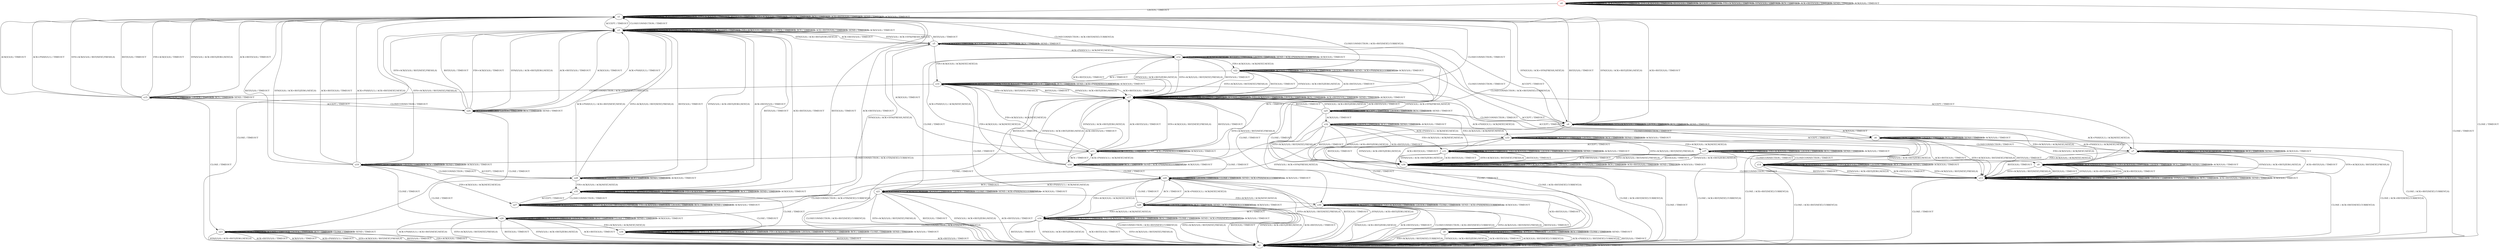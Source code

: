 digraph G {
label=""
s0 [color="red"]
s1
s2
s3
s4
s5
s6
s7
s8
s9
s10
s11
s12
s13
s14
s15
s16
s17
s18
s19
s20
s21
s22
s23
s24
s25
s26
s27
s28
s29
s30
s31
s32
s33
s34
s35
s36
s37
s0 [label="s0"];
s0 -> s0[label=" CLOSECONNECTION / TIMEOUT "]
s0 -> s0[label=" ACK+PSH(V,V,1) / TIMEOUT "]
s0 -> s0[label=" SYN+ACK(V,V,0) / TIMEOUT "]
s0 -> s0[label=" RST(V,V,0) / TIMEOUT "]
s0 -> s0[label=" ACCEPT / TIMEOUT "]
s0 -> s0[label=" FIN+ACK(V,V,0) / TIMEOUT "]
s0 -> s1[label=" LISTEN / TIMEOUT "]
s0 -> s0[label=" SYN(V,V,0) / TIMEOUT "]
s0 -> s0[label=" RCV / TIMEOUT "]
s0 -> s0[label=" ACK+RST(V,V,0) / TIMEOUT "]
s0 -> s2[label=" CLOSE / TIMEOUT "]
s0 -> s0[label=" SEND / TIMEOUT "]
s0 -> s0[label=" ACK(V,V,0) / TIMEOUT "]
s1 [label="s1"];
s1 -> s1[label=" CLOSECONNECTION / TIMEOUT "]
s1 -> s1[label=" ACK+PSH(V,V,1) / TIMEOUT "]
s1 -> s1[label=" SYN+ACK(V,V,0) / TIMEOUT "]
s1 -> s1[label=" RST(V,V,0) / TIMEOUT "]
s1 -> s3[label=" ACCEPT / TIMEOUT "]
s1 -> s1[label=" FIN+ACK(V,V,0) / TIMEOUT "]
s1 -> s1[label=" LISTEN / TIMEOUT "]
s1 -> s4[label=" SYN(V,V,0) / ACK+SYN(FRESH,NEXT,0) "]
s1 -> s1[label=" RCV / TIMEOUT "]
s1 -> s1[label=" ACK+RST(V,V,0) / TIMEOUT "]
s1 -> s2[label=" CLOSE / TIMEOUT "]
s1 -> s1[label=" SEND / TIMEOUT "]
s1 -> s1[label=" ACK(V,V,0) / TIMEOUT "]
s2 [label="s2"];
s2 -> s2[label=" CLOSECONNECTION / TIMEOUT "]
s2 -> s2[label=" ACK+PSH(V,V,1) / TIMEOUT "]
s2 -> s2[label=" SYN+ACK(V,V,0) / TIMEOUT "]
s2 -> s2[label=" RST(V,V,0) / TIMEOUT "]
s2 -> s2[label=" ACCEPT / TIMEOUT "]
s2 -> s2[label=" FIN+ACK(V,V,0) / TIMEOUT "]
s2 -> s2[label=" LISTEN / TIMEOUT "]
s2 -> s2[label=" SYN(V,V,0) / TIMEOUT "]
s2 -> s2[label=" RCV / TIMEOUT "]
s2 -> s2[label=" ACK+RST(V,V,0) / TIMEOUT "]
s2 -> s2[label=" CLOSE / TIMEOUT "]
s2 -> s2[label=" SEND / TIMEOUT "]
s2 -> s2[label=" ACK(V,V,0) / TIMEOUT "]
s3 [label="s3"];
s3 -> s1[label=" CLOSECONNECTION / TIMEOUT "]
s3 -> s3[label=" ACK+PSH(V,V,1) / TIMEOUT "]
s3 -> s3[label=" SYN+ACK(V,V,0) / TIMEOUT "]
s3 -> s3[label=" RST(V,V,0) / TIMEOUT "]
s3 -> s3[label=" ACCEPT / TIMEOUT "]
s3 -> s3[label=" FIN+ACK(V,V,0) / TIMEOUT "]
s3 -> s3[label=" LISTEN / TIMEOUT "]
s3 -> s5[label=" SYN(V,V,0) / ACK+SYN(FRESH,NEXT,0) "]
s3 -> s3[label=" RCV / TIMEOUT "]
s3 -> s3[label=" ACK+RST(V,V,0) / TIMEOUT "]
s3 -> s2[label=" CLOSE / TIMEOUT "]
s3 -> s3[label=" SEND / TIMEOUT "]
s3 -> s3[label=" ACK(V,V,0) / TIMEOUT "]
s4 [label="s4"];
s4 -> s4[label=" CLOSECONNECTION / TIMEOUT "]
s4 -> s7[label=" ACK+PSH(V,V,1) / ACK(NEXT,NEXT,0) "]
s4 -> s4[label=" SYN+ACK(V,V,0) / TIMEOUT "]
s4 -> s1[label=" RST(V,V,0) / TIMEOUT "]
s4 -> s5[label=" ACCEPT / TIMEOUT "]
s4 -> s9[label=" FIN+ACK(V,V,0) / ACK(NEXT,NEXT,0) "]
s4 -> s4[label=" LISTEN / TIMEOUT "]
s4 -> s1[label=" SYN(V,V,0) / ACK+RST(ZERO,NEXT,0) "]
s4 -> s4[label=" RCV / TIMEOUT "]
s4 -> s1[label=" ACK+RST(V,V,0) / TIMEOUT "]
s4 -> s8[label=" CLOSE / TIMEOUT "]
s4 -> s4[label=" SEND / TIMEOUT "]
s4 -> s6[label=" ACK(V,V,0) / TIMEOUT "]
s5 [label="s5"];
s5 -> s4[label=" CLOSECONNECTION / TIMEOUT "]
s5 -> s12[label=" ACK+PSH(V,V,1) / ACK(NEXT,NEXT,0) "]
s5 -> s5[label=" SYN+ACK(V,V,0) / TIMEOUT "]
s5 -> s3[label=" RST(V,V,0) / TIMEOUT "]
s5 -> s5[label=" ACCEPT / TIMEOUT "]
s5 -> s10[label=" FIN+ACK(V,V,0) / ACK(NEXT,NEXT,0) "]
s5 -> s5[label=" LISTEN / TIMEOUT "]
s5 -> s3[label=" SYN(V,V,0) / ACK+RST(ZERO,NEXT,0) "]
s5 -> s5[label=" RCV / TIMEOUT "]
s5 -> s3[label=" ACK+RST(V,V,0) / TIMEOUT "]
s5 -> s8[label=" CLOSE / TIMEOUT "]
s5 -> s5[label=" SEND / TIMEOUT "]
s5 -> s11[label=" ACK(V,V,0) / TIMEOUT "]
s6 [label="s6"];
s6 -> s6[label=" CLOSECONNECTION / TIMEOUT "]
s6 -> s7[label=" ACK+PSH(V,V,1) / ACK(NEXT,NEXT,0) "]
s6 -> s13[label=" SYN+ACK(V,V,0) / RST(NEXT,FRESH,0) "]
s6 -> s13[label=" RST(V,V,0) / TIMEOUT "]
s6 -> s11[label=" ACCEPT / TIMEOUT "]
s6 -> s9[label=" FIN+ACK(V,V,0) / ACK(NEXT,NEXT,0) "]
s6 -> s6[label=" LISTEN / TIMEOUT "]
s6 -> s13[label=" SYN(V,V,0) / ACK+RST(ZERO,NEXT,0) "]
s6 -> s6[label=" RCV / TIMEOUT "]
s6 -> s13[label=" ACK+RST(V,V,0) / TIMEOUT "]
s6 -> s2[label=" CLOSE / ACK+RST(NEXT,CURRENT,0) "]
s6 -> s6[label=" SEND / TIMEOUT "]
s6 -> s6[label=" ACK(V,V,0) / TIMEOUT "]
s7 [label="s7"];
s7 -> s7[label=" CLOSECONNECTION / TIMEOUT "]
s7 -> s7[label=" ACK+PSH(V,V,1) / ACK(NEXT,NEXT,0) "]
s7 -> s13[label=" SYN+ACK(V,V,0) / RST(NEXT,FRESH,0) "]
s7 -> s13[label=" RST(V,V,0) / TIMEOUT "]
s7 -> s12[label=" ACCEPT / TIMEOUT "]
s7 -> s14[label=" FIN+ACK(V,V,0) / ACK(NEXT,NEXT,0) "]
s7 -> s7[label=" LISTEN / TIMEOUT "]
s7 -> s13[label=" SYN(V,V,0) / ACK+RST(ZERO,NEXT,0) "]
s7 -> s7[label=" RCV / TIMEOUT "]
s7 -> s13[label=" ACK+RST(V,V,0) / TIMEOUT "]
s7 -> s2[label=" CLOSE / ACK+RST(NEXT,CURRENT,0) "]
s7 -> s7[label=" SEND / TIMEOUT "]
s7 -> s7[label=" ACK(V,V,0) / TIMEOUT "]
s8 [label="s8"];
s8 -> s8[label=" CLOSECONNECTION / TIMEOUT "]
s8 -> s2[label=" ACK+PSH(V,V,1) / RST(NEXT,CURRENT,0) "]
s8 -> s8[label=" SYN+ACK(V,V,0) / TIMEOUT "]
s8 -> s2[label=" RST(V,V,0) / TIMEOUT "]
s8 -> s8[label=" ACCEPT / TIMEOUT "]
s8 -> s2[label=" FIN+ACK(V,V,0) / RST(NEXT,CURRENT,0) "]
s8 -> s8[label=" LISTEN / TIMEOUT "]
s8 -> s2[label=" SYN(V,V,0) / ACK+RST(ZERO,NEXT,0) "]
s8 -> s8[label=" RCV / TIMEOUT "]
s8 -> s2[label=" ACK+RST(V,V,0) / TIMEOUT "]
s8 -> s8[label=" CLOSE / TIMEOUT "]
s8 -> s8[label=" SEND / TIMEOUT "]
s8 -> s2[label=" ACK(V,V,0) / RST(NEXT,CURRENT,0) "]
s9 [label="s9"];
s9 -> s9[label=" CLOSECONNECTION / TIMEOUT "]
s9 -> s9[label=" ACK+PSH(V,V,1) / TIMEOUT "]
s9 -> s13[label=" SYN+ACK(V,V,0) / RST(NEXT,FRESH,0) "]
s9 -> s13[label=" RST(V,V,0) / TIMEOUT "]
s9 -> s10[label=" ACCEPT / TIMEOUT "]
s9 -> s9[label=" FIN+ACK(V,V,0) / TIMEOUT "]
s9 -> s9[label=" LISTEN / TIMEOUT "]
s9 -> s13[label=" SYN(V,V,0) / ACK+RST(ZERO,NEXT,0) "]
s9 -> s9[label=" RCV / TIMEOUT "]
s9 -> s13[label=" ACK+RST(V,V,0) / TIMEOUT "]
s9 -> s2[label=" CLOSE / ACK+RST(NEXT,CURRENT,0) "]
s9 -> s9[label=" SEND / TIMEOUT "]
s9 -> s9[label=" ACK(V,V,0) / TIMEOUT "]
s10 [label="s10"];
s10 -> s15[label=" CLOSECONNECTION / ACK+FIN(NEXT,CURRENT,0) "]
s10 -> s10[label=" ACK+PSH(V,V,1) / TIMEOUT "]
s10 -> s17[label=" SYN+ACK(V,V,0) / RST(NEXT,FRESH,0) "]
s10 -> s17[label=" RST(V,V,0) / TIMEOUT "]
s10 -> s10[label=" ACCEPT / TIMEOUT "]
s10 -> s10[label=" FIN+ACK(V,V,0) / TIMEOUT "]
s10 -> s10[label=" LISTEN / TIMEOUT "]
s10 -> s17[label=" SYN(V,V,0) / ACK+RST(ZERO,NEXT,0) "]
s10 -> s10[label=" RCV / TIMEOUT "]
s10 -> s17[label=" ACK+RST(V,V,0) / TIMEOUT "]
s10 -> s16[label=" CLOSE / TIMEOUT "]
s10 -> s10[label=" SEND / ACK+PSH(NEXT,CURRENT,1) "]
s10 -> s10[label=" ACK(V,V,0) / TIMEOUT "]
s11 [label="s11"];
s11 -> s19[label=" CLOSECONNECTION / ACK+FIN(NEXT,CURRENT,0) "]
s11 -> s12[label=" ACK+PSH(V,V,1) / ACK(NEXT,NEXT,0) "]
s11 -> s17[label=" SYN+ACK(V,V,0) / RST(NEXT,FRESH,0) "]
s11 -> s17[label=" RST(V,V,0) / TIMEOUT "]
s11 -> s11[label=" ACCEPT / TIMEOUT "]
s11 -> s10[label=" FIN+ACK(V,V,0) / ACK(NEXT,NEXT,0) "]
s11 -> s11[label=" LISTEN / TIMEOUT "]
s11 -> s17[label=" SYN(V,V,0) / ACK+RST(ZERO,NEXT,0) "]
s11 -> s18[label=" RCV / TIMEOUT "]
s11 -> s17[label=" ACK+RST(V,V,0) / TIMEOUT "]
s11 -> s20[label=" CLOSE / TIMEOUT "]
s11 -> s11[label=" SEND / ACK+PSH(NEXT,CURRENT,1) "]
s11 -> s11[label=" ACK(V,V,0) / TIMEOUT "]
s12 [label="s12"];
s12 -> s1[label=" CLOSECONNECTION / ACK+RST(NEXT,CURRENT,0) "]
s12 -> s12[label=" ACK+PSH(V,V,1) / ACK(NEXT,NEXT,0) "]
s12 -> s17[label=" SYN+ACK(V,V,0) / RST(NEXT,FRESH,0) "]
s12 -> s17[label=" RST(V,V,0) / TIMEOUT "]
s12 -> s12[label=" ACCEPT / TIMEOUT "]
s12 -> s22[label=" FIN+ACK(V,V,0) / ACK(NEXT,NEXT,0) "]
s12 -> s12[label=" LISTEN / TIMEOUT "]
s12 -> s17[label=" SYN(V,V,0) / ACK+RST(ZERO,NEXT,0) "]
s12 -> s11[label=" RCV / TIMEOUT "]
s12 -> s17[label=" ACK+RST(V,V,0) / TIMEOUT "]
s12 -> s21[label=" CLOSE / TIMEOUT "]
s12 -> s12[label=" SEND / ACK+PSH(NEXT,CURRENT,1) "]
s12 -> s12[label=" ACK(V,V,0) / TIMEOUT "]
s13 [label="s13"];
s13 -> s13[label=" CLOSECONNECTION / TIMEOUT "]
s13 -> s13[label=" ACK+PSH(V,V,1) / TIMEOUT "]
s13 -> s13[label=" SYN+ACK(V,V,0) / TIMEOUT "]
s13 -> s13[label=" RST(V,V,0) / TIMEOUT "]
s13 -> s17[label=" ACCEPT / TIMEOUT "]
s13 -> s13[label=" FIN+ACK(V,V,0) / TIMEOUT "]
s13 -> s13[label=" LISTEN / TIMEOUT "]
s13 -> s13[label=" SYN(V,V,0) / TIMEOUT "]
s13 -> s13[label=" RCV / TIMEOUT "]
s13 -> s13[label=" ACK+RST(V,V,0) / TIMEOUT "]
s13 -> s2[label=" CLOSE / TIMEOUT "]
s13 -> s13[label=" SEND / TIMEOUT "]
s13 -> s13[label=" ACK(V,V,0) / TIMEOUT "]
s14 [label="s14"];
s14 -> s14[label=" CLOSECONNECTION / TIMEOUT "]
s14 -> s14[label=" ACK+PSH(V,V,1) / TIMEOUT "]
s14 -> s13[label=" SYN+ACK(V,V,0) / RST(NEXT,FRESH,0) "]
s14 -> s13[label=" RST(V,V,0) / TIMEOUT "]
s14 -> s22[label=" ACCEPT / TIMEOUT "]
s14 -> s14[label=" FIN+ACK(V,V,0) / TIMEOUT "]
s14 -> s14[label=" LISTEN / TIMEOUT "]
s14 -> s13[label=" SYN(V,V,0) / ACK+RST(ZERO,NEXT,0) "]
s14 -> s14[label=" RCV / TIMEOUT "]
s14 -> s13[label=" ACK+RST(V,V,0) / TIMEOUT "]
s14 -> s2[label=" CLOSE / ACK+RST(NEXT,CURRENT,0) "]
s14 -> s14[label=" SEND / TIMEOUT "]
s14 -> s14[label=" ACK(V,V,0) / TIMEOUT "]
s15 [label="s15"];
s15 -> s15[label=" CLOSECONNECTION / TIMEOUT "]
s15 -> s1[label=" ACK+PSH(V,V,1) / TIMEOUT "]
s15 -> s1[label=" SYN+ACK(V,V,0) / RST(NEXT,FRESH,0) "]
s15 -> s1[label=" RST(V,V,0) / TIMEOUT "]
s15 -> s24[label=" ACCEPT / TIMEOUT "]
s15 -> s1[label=" FIN+ACK(V,V,0) / TIMEOUT "]
s15 -> s15[label=" LISTEN / TIMEOUT "]
s15 -> s1[label=" SYN(V,V,0) / ACK+RST(ZERO,NEXT,0) "]
s15 -> s15[label=" RCV / TIMEOUT "]
s15 -> s1[label=" ACK+RST(V,V,0) / TIMEOUT "]
s15 -> s23[label=" CLOSE / TIMEOUT "]
s15 -> s15[label=" SEND / TIMEOUT "]
s15 -> s1[label=" ACK(V,V,0) / TIMEOUT "]
s16 [label="s16"];
s16 -> s23[label=" CLOSECONNECTION / ACK+FIN(NEXT,CURRENT,0) "]
s16 -> s16[label=" ACK+PSH(V,V,1) / TIMEOUT "]
s16 -> s2[label=" SYN+ACK(V,V,0) / RST(NEXT,FRESH,0) "]
s16 -> s2[label=" RST(V,V,0) / TIMEOUT "]
s16 -> s16[label=" ACCEPT / TIMEOUT "]
s16 -> s16[label=" FIN+ACK(V,V,0) / TIMEOUT "]
s16 -> s16[label=" LISTEN / TIMEOUT "]
s16 -> s2[label=" SYN(V,V,0) / ACK+RST(ZERO,NEXT,0) "]
s16 -> s16[label=" RCV / TIMEOUT "]
s16 -> s2[label=" ACK+RST(V,V,0) / TIMEOUT "]
s16 -> s16[label=" CLOSE / TIMEOUT "]
s16 -> s16[label=" SEND / ACK+PSH(NEXT,CURRENT,1) "]
s16 -> s16[label=" ACK(V,V,0) / TIMEOUT "]
s17 [label="s17"];
s17 -> s1[label=" CLOSECONNECTION / TIMEOUT "]
s17 -> s17[label=" ACK+PSH(V,V,1) / TIMEOUT "]
s17 -> s17[label=" SYN+ACK(V,V,0) / TIMEOUT "]
s17 -> s17[label=" RST(V,V,0) / TIMEOUT "]
s17 -> s17[label=" ACCEPT / TIMEOUT "]
s17 -> s17[label=" FIN+ACK(V,V,0) / TIMEOUT "]
s17 -> s17[label=" LISTEN / TIMEOUT "]
s17 -> s25[label=" SYN(V,V,0) / ACK+SYN(FRESH,NEXT,0) "]
s17 -> s17[label=" RCV / TIMEOUT "]
s17 -> s17[label=" ACK+RST(V,V,0) / TIMEOUT "]
s17 -> s2[label=" CLOSE / TIMEOUT "]
s17 -> s17[label=" SEND / TIMEOUT "]
s17 -> s17[label=" ACK(V,V,0) / TIMEOUT "]
s18 [label="s18"];
s18 -> s1[label=" CLOSECONNECTION / ACK+RST(NEXT,CURRENT,0) "]
s18 -> s11[label=" ACK+PSH(V,V,1) / ACK(NEXT,NEXT,0) "]
s18 -> s17[label=" SYN+ACK(V,V,0) / RST(NEXT,FRESH,0) "]
s18 -> s17[label=" RST(V,V,0) / TIMEOUT "]
s18 -> s18[label=" ACCEPT / TIMEOUT "]
s18 -> s10[label=" FIN+ACK(V,V,0) / ACK(NEXT,NEXT,0) "]
s18 -> s18[label=" LISTEN / TIMEOUT "]
s18 -> s17[label=" SYN(V,V,0) / ACK+RST(ZERO,NEXT,0) "]
s18 -> s18[label=" RCV / TIMEOUT "]
s18 -> s17[label=" ACK+RST(V,V,0) / TIMEOUT "]
s18 -> s20[label=" CLOSE / TIMEOUT "]
s18 -> s18[label=" SEND / ACK+PSH(NEXT,CURRENT,1) "]
s18 -> s18[label=" ACK(V,V,0) / TIMEOUT "]
s19 [label="s19"];
s19 -> s19[label=" CLOSECONNECTION / TIMEOUT "]
s19 -> s1[label=" ACK+PSH(V,V,1) / ACK+RST(NEXT,NEXT,0) "]
s19 -> s1[label=" SYN+ACK(V,V,0) / RST(NEXT,FRESH,0) "]
s19 -> s1[label=" RST(V,V,0) / TIMEOUT "]
s19 -> s28[label=" ACCEPT / TIMEOUT "]
s19 -> s27[label=" FIN+ACK(V,V,0) / ACK(NEXT,NEXT,0) "]
s19 -> s19[label=" LISTEN / TIMEOUT "]
s19 -> s1[label=" SYN(V,V,0) / ACK+RST(ZERO,NEXT,0) "]
s19 -> s19[label=" RCV / TIMEOUT "]
s19 -> s1[label=" ACK+RST(V,V,0) / TIMEOUT "]
s19 -> s26[label=" CLOSE / TIMEOUT "]
s19 -> s19[label=" SEND / TIMEOUT "]
s19 -> s19[label=" ACK(V,V,0) / TIMEOUT "]
s20 [label="s20"];
s20 -> s26[label=" CLOSECONNECTION / ACK+FIN(NEXT,CURRENT,0) "]
s20 -> s21[label=" ACK+PSH(V,V,1) / ACK(NEXT,NEXT,0) "]
s20 -> s2[label=" SYN+ACK(V,V,0) / RST(NEXT,FRESH,0) "]
s20 -> s2[label=" RST(V,V,0) / TIMEOUT "]
s20 -> s20[label=" ACCEPT / TIMEOUT "]
s20 -> s16[label=" FIN+ACK(V,V,0) / ACK(NEXT,NEXT,0) "]
s20 -> s20[label=" LISTEN / TIMEOUT "]
s20 -> s2[label=" SYN(V,V,0) / ACK+RST(ZERO,NEXT,0) "]
s20 -> s29[label=" RCV / TIMEOUT "]
s20 -> s2[label=" ACK+RST(V,V,0) / TIMEOUT "]
s20 -> s20[label=" CLOSE / TIMEOUT "]
s20 -> s20[label=" SEND / ACK+PSH(NEXT,CURRENT,1) "]
s20 -> s20[label=" ACK(V,V,0) / TIMEOUT "]
s21 [label="s21"];
s21 -> s2[label=" CLOSECONNECTION / ACK+RST(NEXT,CURRENT,0) "]
s21 -> s21[label=" ACK+PSH(V,V,1) / ACK(NEXT,NEXT,0) "]
s21 -> s2[label=" SYN+ACK(V,V,0) / RST(NEXT,FRESH,0) "]
s21 -> s2[label=" RST(V,V,0) / TIMEOUT "]
s21 -> s21[label=" ACCEPT / TIMEOUT "]
s21 -> s30[label=" FIN+ACK(V,V,0) / ACK(NEXT,NEXT,0) "]
s21 -> s21[label=" LISTEN / TIMEOUT "]
s21 -> s2[label=" SYN(V,V,0) / ACK+RST(ZERO,NEXT,0) "]
s21 -> s20[label=" RCV / TIMEOUT "]
s21 -> s2[label=" ACK+RST(V,V,0) / TIMEOUT "]
s21 -> s21[label=" CLOSE / TIMEOUT "]
s21 -> s21[label=" SEND / ACK+PSH(NEXT,CURRENT,1) "]
s21 -> s21[label=" ACK(V,V,0) / TIMEOUT "]
s22 [label="s22"];
s22 -> s1[label=" CLOSECONNECTION / ACK+RST(NEXT,CURRENT,0) "]
s22 -> s22[label=" ACK+PSH(V,V,1) / TIMEOUT "]
s22 -> s17[label=" SYN+ACK(V,V,0) / RST(NEXT,FRESH,0) "]
s22 -> s17[label=" RST(V,V,0) / TIMEOUT "]
s22 -> s22[label=" ACCEPT / TIMEOUT "]
s22 -> s22[label=" FIN+ACK(V,V,0) / TIMEOUT "]
s22 -> s22[label=" LISTEN / TIMEOUT "]
s22 -> s17[label=" SYN(V,V,0) / ACK+RST(ZERO,NEXT,0) "]
s22 -> s10[label=" RCV / TIMEOUT "]
s22 -> s17[label=" ACK+RST(V,V,0) / TIMEOUT "]
s22 -> s30[label=" CLOSE / TIMEOUT "]
s22 -> s22[label=" SEND / ACK+PSH(NEXT,CURRENT,1) "]
s22 -> s22[label=" ACK(V,V,0) / TIMEOUT "]
s23 [label="s23"];
s23 -> s23[label=" CLOSECONNECTION / TIMEOUT "]
s23 -> s2[label=" ACK+PSH(V,V,1) / TIMEOUT "]
s23 -> s2[label=" SYN+ACK(V,V,0) / RST(NEXT,FRESH,0) "]
s23 -> s2[label=" RST(V,V,0) / TIMEOUT "]
s23 -> s23[label=" ACCEPT / TIMEOUT "]
s23 -> s2[label=" FIN+ACK(V,V,0) / TIMEOUT "]
s23 -> s23[label=" LISTEN / TIMEOUT "]
s23 -> s2[label=" SYN(V,V,0) / ACK+RST(ZERO,NEXT,0) "]
s23 -> s23[label=" RCV / TIMEOUT "]
s23 -> s2[label=" ACK+RST(V,V,0) / TIMEOUT "]
s23 -> s23[label=" CLOSE / TIMEOUT "]
s23 -> s23[label=" SEND / TIMEOUT "]
s23 -> s2[label=" ACK(V,V,0) / TIMEOUT "]
s24 [label="s24"];
s24 -> s15[label=" CLOSECONNECTION / TIMEOUT "]
s24 -> s3[label=" ACK+PSH(V,V,1) / TIMEOUT "]
s24 -> s3[label=" SYN+ACK(V,V,0) / RST(NEXT,FRESH,0) "]
s24 -> s3[label=" RST(V,V,0) / TIMEOUT "]
s24 -> s24[label=" ACCEPT / TIMEOUT "]
s24 -> s3[label=" FIN+ACK(V,V,0) / TIMEOUT "]
s24 -> s24[label=" LISTEN / TIMEOUT "]
s24 -> s3[label=" SYN(V,V,0) / ACK+RST(ZERO,NEXT,0) "]
s24 -> s24[label=" RCV / TIMEOUT "]
s24 -> s3[label=" ACK+RST(V,V,0) / TIMEOUT "]
s24 -> s23[label=" CLOSE / TIMEOUT "]
s24 -> s24[label=" SEND / TIMEOUT "]
s24 -> s3[label=" ACK(V,V,0) / TIMEOUT "]
s25 [label="s25"];
s25 -> s4[label=" CLOSECONNECTION / TIMEOUT "]
s25 -> s33[label=" ACK+PSH(V,V,1) / ACK(NEXT,NEXT,0) "]
s25 -> s25[label=" SYN+ACK(V,V,0) / TIMEOUT "]
s25 -> s17[label=" RST(V,V,0) / TIMEOUT "]
s25 -> s25[label=" ACCEPT / TIMEOUT "]
s25 -> s31[label=" FIN+ACK(V,V,0) / ACK(NEXT,NEXT,0) "]
s25 -> s25[label=" LISTEN / TIMEOUT "]
s25 -> s17[label=" SYN(V,V,0) / ACK+RST(ZERO,NEXT,0) "]
s25 -> s25[label=" RCV / TIMEOUT "]
s25 -> s17[label=" ACK+RST(V,V,0) / TIMEOUT "]
s25 -> s8[label=" CLOSE / TIMEOUT "]
s25 -> s25[label=" SEND / TIMEOUT "]
s25 -> s32[label=" ACK(V,V,0) / TIMEOUT "]
s26 [label="s26"];
s26 -> s26[label=" CLOSECONNECTION / TIMEOUT "]
s26 -> s2[label=" ACK+PSH(V,V,1) / ACK+RST(NEXT,NEXT,0) "]
s26 -> s2[label=" SYN+ACK(V,V,0) / RST(NEXT,FRESH,0) "]
s26 -> s2[label=" RST(V,V,0) / TIMEOUT "]
s26 -> s26[label=" ACCEPT / TIMEOUT "]
s26 -> s34[label=" FIN+ACK(V,V,0) / ACK(NEXT,NEXT,0) "]
s26 -> s26[label=" LISTEN / TIMEOUT "]
s26 -> s2[label=" SYN(V,V,0) / ACK+RST(ZERO,NEXT,0) "]
s26 -> s26[label=" RCV / TIMEOUT "]
s26 -> s2[label=" ACK+RST(V,V,0) / TIMEOUT "]
s26 -> s26[label=" CLOSE / TIMEOUT "]
s26 -> s26[label=" SEND / TIMEOUT "]
s26 -> s26[label=" ACK(V,V,0) / TIMEOUT "]
s27 [label="s27"];
s27 -> s27[label=" CLOSECONNECTION / TIMEOUT "]
s27 -> s27[label=" ACK+PSH(V,V,1) / TIMEOUT "]
s27 -> s27[label=" SYN+ACK(V,V,0) / RST(NEXT,FRESH,0) "]
s27 -> s1[label=" RST(V,V,0) / TIMEOUT "]
s27 -> s35[label=" ACCEPT / TIMEOUT "]
s27 -> s27[label=" FIN+ACK(V,V,0) / TIMEOUT "]
s27 -> s27[label=" LISTEN / TIMEOUT "]
s27 -> s4[label=" SYN(V,V,0) / ACK+SYN(FRESH,NEXT,0) "]
s27 -> s27[label=" RCV / TIMEOUT "]
s27 -> s1[label=" ACK+RST(V,V,0) / TIMEOUT "]
s27 -> s34[label=" CLOSE / TIMEOUT "]
s27 -> s27[label=" SEND / TIMEOUT "]
s27 -> s27[label=" ACK(V,V,0) / TIMEOUT "]
s28 [label="s28"];
s28 -> s19[label=" CLOSECONNECTION / TIMEOUT "]
s28 -> s3[label=" ACK+PSH(V,V,1) / ACK+RST(NEXT,NEXT,0) "]
s28 -> s3[label=" SYN+ACK(V,V,0) / RST(NEXT,FRESH,0) "]
s28 -> s3[label=" RST(V,V,0) / TIMEOUT "]
s28 -> s28[label=" ACCEPT / TIMEOUT "]
s28 -> s35[label=" FIN+ACK(V,V,0) / ACK(NEXT,NEXT,0) "]
s28 -> s28[label=" LISTEN / TIMEOUT "]
s28 -> s3[label=" SYN(V,V,0) / ACK+RST(ZERO,NEXT,0) "]
s28 -> s28[label=" RCV / TIMEOUT "]
s28 -> s3[label=" ACK+RST(V,V,0) / TIMEOUT "]
s28 -> s26[label=" CLOSE / TIMEOUT "]
s28 -> s28[label=" SEND / TIMEOUT "]
s28 -> s28[label=" ACK(V,V,0) / TIMEOUT "]
s29 [label="s29"];
s29 -> s2[label=" CLOSECONNECTION / ACK+RST(NEXT,CURRENT,0) "]
s29 -> s20[label=" ACK+PSH(V,V,1) / ACK(NEXT,NEXT,0) "]
s29 -> s2[label=" SYN+ACK(V,V,0) / RST(NEXT,FRESH,0) "]
s29 -> s2[label=" RST(V,V,0) / TIMEOUT "]
s29 -> s29[label=" ACCEPT / TIMEOUT "]
s29 -> s16[label=" FIN+ACK(V,V,0) / ACK(NEXT,NEXT,0) "]
s29 -> s29[label=" LISTEN / TIMEOUT "]
s29 -> s2[label=" SYN(V,V,0) / ACK+RST(ZERO,NEXT,0) "]
s29 -> s29[label=" RCV / TIMEOUT "]
s29 -> s2[label=" ACK+RST(V,V,0) / TIMEOUT "]
s29 -> s20[label=" CLOSE / TIMEOUT "]
s29 -> s29[label=" SEND / ACK+PSH(NEXT,CURRENT,1) "]
s29 -> s29[label=" ACK(V,V,0) / TIMEOUT "]
s30 [label="s30"];
s30 -> s2[label=" CLOSECONNECTION / ACK+RST(NEXT,CURRENT,0) "]
s30 -> s30[label=" ACK+PSH(V,V,1) / TIMEOUT "]
s30 -> s2[label=" SYN+ACK(V,V,0) / RST(NEXT,FRESH,0) "]
s30 -> s2[label=" RST(V,V,0) / TIMEOUT "]
s30 -> s30[label=" ACCEPT / TIMEOUT "]
s30 -> s30[label=" FIN+ACK(V,V,0) / TIMEOUT "]
s30 -> s30[label=" LISTEN / TIMEOUT "]
s30 -> s2[label=" SYN(V,V,0) / ACK+RST(ZERO,NEXT,0) "]
s30 -> s16[label=" RCV / TIMEOUT "]
s30 -> s2[label=" ACK+RST(V,V,0) / TIMEOUT "]
s30 -> s30[label=" CLOSE / TIMEOUT "]
s30 -> s30[label=" SEND / ACK+PSH(NEXT,CURRENT,1) "]
s30 -> s30[label=" ACK(V,V,0) / TIMEOUT "]
s31 [label="s31"];
s31 -> s9[label=" CLOSECONNECTION / TIMEOUT "]
s31 -> s31[label=" ACK+PSH(V,V,1) / TIMEOUT "]
s31 -> s36[label=" SYN+ACK(V,V,0) / RST(NEXT,FRESH,0) "]
s31 -> s36[label=" RST(V,V,0) / TIMEOUT "]
s31 -> s31[label=" ACCEPT / TIMEOUT "]
s31 -> s31[label=" FIN+ACK(V,V,0) / TIMEOUT "]
s31 -> s31[label=" LISTEN / TIMEOUT "]
s31 -> s36[label=" SYN(V,V,0) / ACK+RST(ZERO,NEXT,0) "]
s31 -> s31[label=" RCV / TIMEOUT "]
s31 -> s36[label=" ACK+RST(V,V,0) / TIMEOUT "]
s31 -> s2[label=" CLOSE / ACK+RST(NEXT,CURRENT,0) "]
s31 -> s31[label=" SEND / TIMEOUT "]
s31 -> s31[label=" ACK(V,V,0) / TIMEOUT "]
s32 [label="s32"];
s32 -> s6[label=" CLOSECONNECTION / TIMEOUT "]
s32 -> s33[label=" ACK+PSH(V,V,1) / ACK(NEXT,NEXT,0) "]
s32 -> s36[label=" SYN+ACK(V,V,0) / RST(NEXT,FRESH,0) "]
s32 -> s36[label=" RST(V,V,0) / TIMEOUT "]
s32 -> s32[label=" ACCEPT / TIMEOUT "]
s32 -> s31[label=" FIN+ACK(V,V,0) / ACK(NEXT,NEXT,0) "]
s32 -> s32[label=" LISTEN / TIMEOUT "]
s32 -> s36[label=" SYN(V,V,0) / ACK+RST(ZERO,NEXT,0) "]
s32 -> s32[label=" RCV / TIMEOUT "]
s32 -> s36[label=" ACK+RST(V,V,0) / TIMEOUT "]
s32 -> s2[label=" CLOSE / ACK+RST(NEXT,CURRENT,0) "]
s32 -> s32[label=" SEND / TIMEOUT "]
s32 -> s32[label=" ACK(V,V,0) / TIMEOUT "]
s33 [label="s33"];
s33 -> s7[label=" CLOSECONNECTION / TIMEOUT "]
s33 -> s33[label=" ACK+PSH(V,V,1) / ACK(NEXT,NEXT,0) "]
s33 -> s36[label=" SYN+ACK(V,V,0) / RST(NEXT,FRESH,0) "]
s33 -> s36[label=" RST(V,V,0) / TIMEOUT "]
s33 -> s33[label=" ACCEPT / TIMEOUT "]
s33 -> s37[label=" FIN+ACK(V,V,0) / ACK(NEXT,NEXT,0) "]
s33 -> s33[label=" LISTEN / TIMEOUT "]
s33 -> s36[label=" SYN(V,V,0) / ACK+RST(ZERO,NEXT,0) "]
s33 -> s33[label=" RCV / TIMEOUT "]
s33 -> s36[label=" ACK+RST(V,V,0) / TIMEOUT "]
s33 -> s2[label=" CLOSE / ACK+RST(NEXT,CURRENT,0) "]
s33 -> s33[label=" SEND / TIMEOUT "]
s33 -> s33[label=" ACK(V,V,0) / TIMEOUT "]
s34 [label="s34"];
s34 -> s34[label=" CLOSECONNECTION / TIMEOUT "]
s34 -> s34[label=" ACK+PSH(V,V,1) / TIMEOUT "]
s34 -> s34[label=" SYN+ACK(V,V,0) / RST(NEXT,FRESH,0) "]
s34 -> s2[label=" RST(V,V,0) / TIMEOUT "]
s34 -> s34[label=" ACCEPT / TIMEOUT "]
s34 -> s34[label=" FIN+ACK(V,V,0) / TIMEOUT "]
s34 -> s34[label=" LISTEN / TIMEOUT "]
s34 -> s34[label=" SYN(V,V,0) / TIMEOUT "]
s34 -> s34[label=" RCV / TIMEOUT "]
s34 -> s2[label=" ACK+RST(V,V,0) / TIMEOUT "]
s34 -> s34[label=" CLOSE / TIMEOUT "]
s34 -> s34[label=" SEND / TIMEOUT "]
s34 -> s34[label=" ACK(V,V,0) / TIMEOUT "]
s35 [label="s35"];
s35 -> s27[label=" CLOSECONNECTION / TIMEOUT "]
s35 -> s35[label=" ACK+PSH(V,V,1) / TIMEOUT "]
s35 -> s35[label=" SYN+ACK(V,V,0) / RST(NEXT,FRESH,0) "]
s35 -> s3[label=" RST(V,V,0) / TIMEOUT "]
s35 -> s35[label=" ACCEPT / TIMEOUT "]
s35 -> s35[label=" FIN+ACK(V,V,0) / TIMEOUT "]
s35 -> s35[label=" LISTEN / TIMEOUT "]
s35 -> s5[label=" SYN(V,V,0) / ACK+SYN(FRESH,NEXT,0) "]
s35 -> s35[label=" RCV / TIMEOUT "]
s35 -> s3[label=" ACK+RST(V,V,0) / TIMEOUT "]
s35 -> s34[label=" CLOSE / TIMEOUT "]
s35 -> s35[label=" SEND / TIMEOUT "]
s35 -> s35[label=" ACK(V,V,0) / TIMEOUT "]
s36 [label="s36"];
s36 -> s13[label=" CLOSECONNECTION / TIMEOUT "]
s36 -> s36[label=" ACK+PSH(V,V,1) / TIMEOUT "]
s36 -> s36[label=" SYN+ACK(V,V,0) / TIMEOUT "]
s36 -> s36[label=" RST(V,V,0) / TIMEOUT "]
s36 -> s36[label=" ACCEPT / TIMEOUT "]
s36 -> s36[label=" FIN+ACK(V,V,0) / TIMEOUT "]
s36 -> s36[label=" LISTEN / TIMEOUT "]
s36 -> s36[label=" SYN(V,V,0) / TIMEOUT "]
s36 -> s36[label=" RCV / TIMEOUT "]
s36 -> s36[label=" ACK+RST(V,V,0) / TIMEOUT "]
s36 -> s2[label=" CLOSE / TIMEOUT "]
s36 -> s36[label=" SEND / TIMEOUT "]
s36 -> s36[label=" ACK(V,V,0) / TIMEOUT "]
s37 [label="s37"];
s37 -> s14[label=" CLOSECONNECTION / TIMEOUT "]
s37 -> s37[label=" ACK+PSH(V,V,1) / TIMEOUT "]
s37 -> s36[label=" SYN+ACK(V,V,0) / RST(NEXT,FRESH,0) "]
s37 -> s36[label=" RST(V,V,0) / TIMEOUT "]
s37 -> s37[label=" ACCEPT / TIMEOUT "]
s37 -> s37[label=" FIN+ACK(V,V,0) / TIMEOUT "]
s37 -> s37[label=" LISTEN / TIMEOUT "]
s37 -> s36[label=" SYN(V,V,0) / ACK+RST(ZERO,NEXT,0) "]
s37 -> s37[label=" RCV / TIMEOUT "]
s37 -> s36[label=" ACK+RST(V,V,0) / TIMEOUT "]
s37 -> s2[label=" CLOSE / ACK+RST(NEXT,CURRENT,0) "]
s37 -> s37[label=" SEND / TIMEOUT "]
s37 -> s37[label=" ACK(V,V,0) / TIMEOUT "]
}

